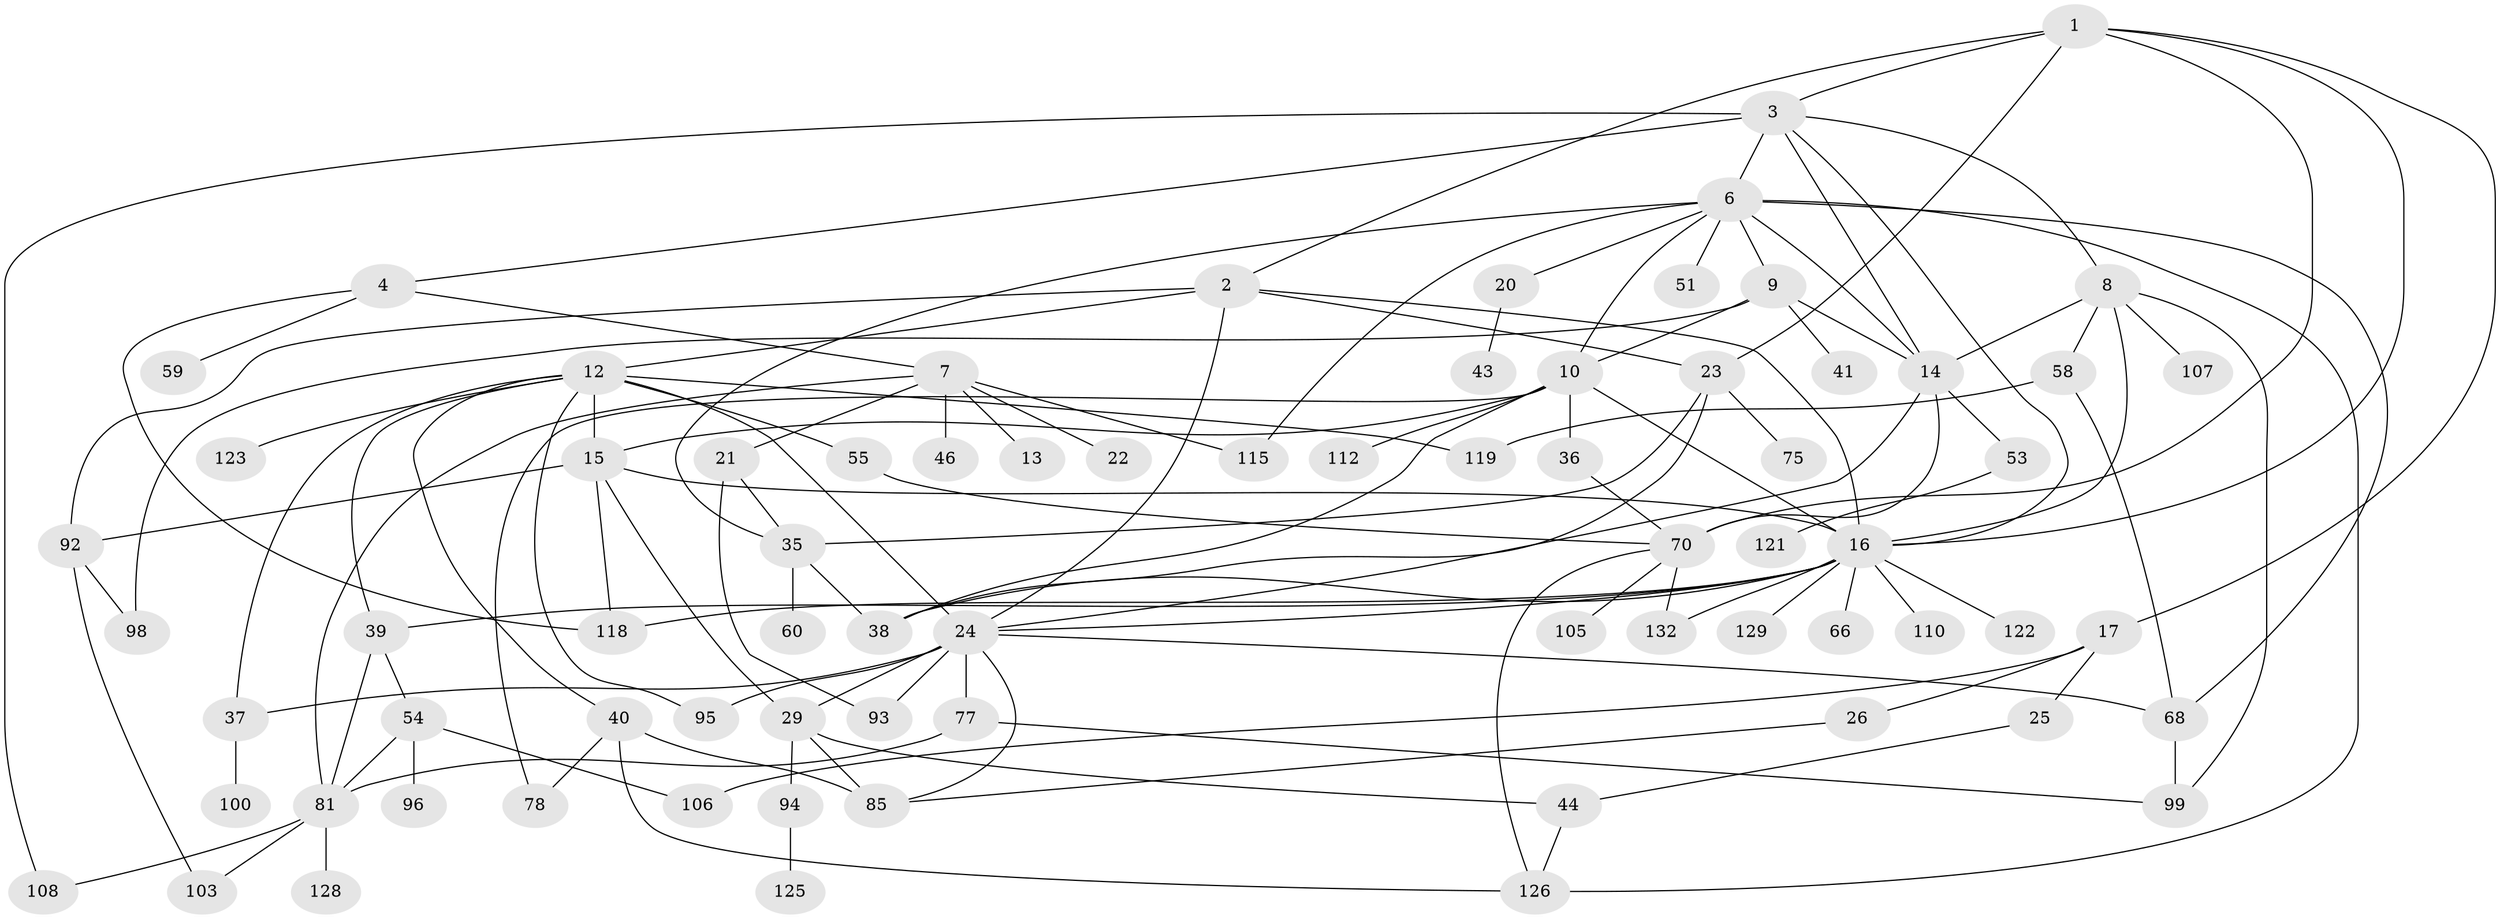// original degree distribution, {6: 0.05405405405405406, 3: 0.1891891891891892, 7: 0.02027027027027027, 4: 0.13513513513513514, 5: 0.06756756756756757, 2: 0.28378378378378377, 1: 0.25}
// Generated by graph-tools (version 1.1) at 2025/13/03/09/25 04:13:20]
// undirected, 74 vertices, 125 edges
graph export_dot {
graph [start="1"]
  node [color=gray90,style=filled];
  1;
  2 [super="+5"];
  3;
  4;
  6 [super="+19"];
  7 [super="+57+11"];
  8 [super="+18"];
  9 [super="+47"];
  10 [super="+32+61"];
  12 [super="+90+27"];
  13 [super="+104"];
  14 [super="+34"];
  15;
  16 [super="+30"];
  17;
  20;
  21;
  22;
  23 [super="+31"];
  24 [super="+84+28+111"];
  25 [super="+42"];
  26 [super="+45+50"];
  29 [super="+82"];
  35 [super="+52"];
  36 [super="+69"];
  37 [super="+133+86+87"];
  38 [super="+56+73"];
  39 [super="+48"];
  40 [super="+124"];
  41;
  43 [super="+127"];
  44;
  46;
  51 [super="+79"];
  53 [super="+71"];
  54;
  55 [super="+101"];
  58 [super="+140"];
  59;
  60 [super="+74"];
  66;
  68 [super="+109+113"];
  70 [super="+138+83"];
  75;
  77;
  78;
  81 [super="+137+88"];
  85 [super="+143+131"];
  92 [super="+135"];
  93;
  94;
  95;
  96;
  98;
  99;
  100;
  103;
  105;
  106 [super="+146"];
  107;
  108 [super="+116"];
  110;
  112;
  115 [super="+130"];
  118;
  119;
  121;
  122;
  123;
  125;
  126 [super="+139+142"];
  128;
  129;
  132;
  1 -- 2;
  1 -- 3;
  1 -- 17;
  1 -- 23;
  1 -- 70;
  1 -- 16;
  2 -- 16;
  2 -- 23;
  2 -- 24;
  2 -- 12;
  2 -- 92;
  3 -- 4;
  3 -- 6;
  3 -- 8;
  3 -- 14;
  3 -- 108;
  3 -- 16;
  4 -- 7;
  4 -- 59;
  4 -- 118;
  6 -- 9;
  6 -- 10;
  6 -- 35;
  6 -- 115;
  6 -- 51;
  6 -- 20;
  6 -- 14;
  6 -- 68;
  6 -- 126;
  7 -- 21;
  7 -- 22;
  7 -- 81;
  7 -- 115;
  7 -- 13;
  7 -- 46;
  8 -- 58;
  8 -- 99;
  8 -- 14;
  8 -- 16;
  8 -- 107;
  9 -- 41;
  9 -- 98;
  9 -- 14;
  9 -- 10;
  10 -- 78;
  10 -- 112;
  10 -- 36;
  10 -- 15;
  10 -- 38;
  10 -- 16;
  12 -- 15;
  12 -- 24 [weight=2];
  12 -- 40;
  12 -- 123;
  12 -- 119;
  12 -- 37;
  12 -- 55;
  12 -- 39;
  12 -- 95;
  14 -- 53;
  14 -- 70;
  14 -- 24;
  15 -- 92;
  15 -- 118;
  15 -- 29;
  15 -- 16;
  16 -- 38;
  16 -- 66;
  16 -- 122;
  16 -- 24;
  16 -- 129;
  16 -- 132;
  16 -- 39;
  16 -- 110;
  16 -- 118;
  17 -- 25;
  17 -- 26;
  17 -- 106;
  20 -- 43;
  21 -- 35;
  21 -- 93;
  23 -- 75;
  23 -- 35;
  23 -- 38;
  24 -- 29;
  24 -- 95;
  24 -- 85;
  24 -- 68;
  24 -- 77;
  24 -- 93;
  24 -- 37;
  25 -- 44;
  26 -- 85;
  29 -- 94;
  29 -- 85;
  29 -- 44;
  35 -- 60;
  35 -- 38 [weight=2];
  36 -- 70;
  37 -- 100;
  39 -- 54;
  39 -- 81;
  40 -- 85 [weight=2];
  40 -- 126;
  40 -- 78;
  44 -- 126;
  53 -- 121;
  54 -- 96;
  54 -- 106;
  54 -- 81;
  55 -- 70;
  58 -- 68;
  58 -- 119;
  68 -- 99;
  70 -- 105;
  70 -- 132;
  70 -- 126;
  77 -- 99;
  77 -- 81;
  81 -- 103;
  81 -- 128;
  81 -- 108;
  92 -- 98;
  92 -- 103;
  94 -- 125;
}
